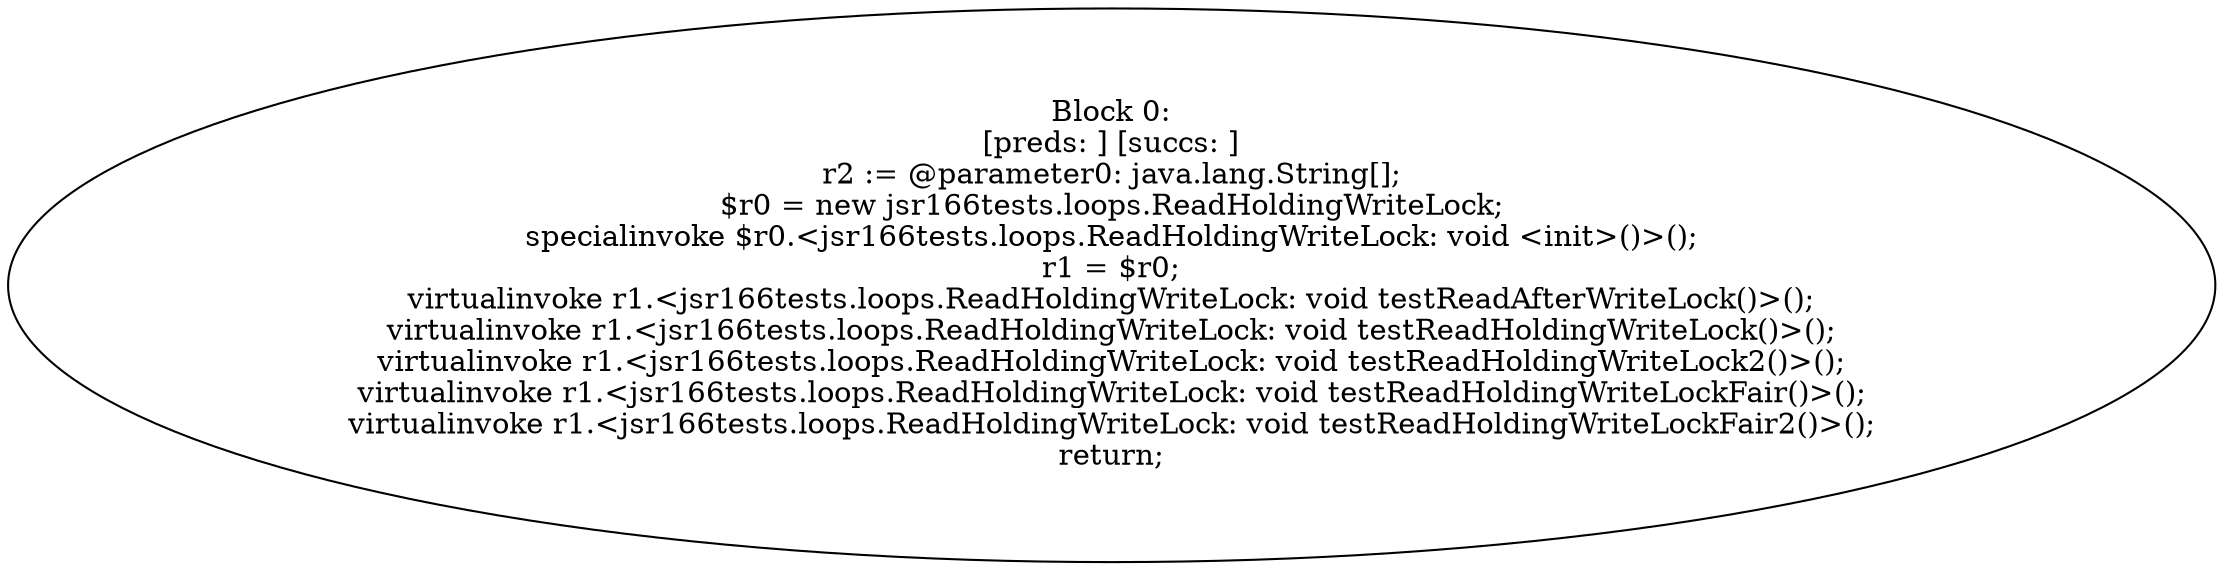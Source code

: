 digraph "unitGraph" {
    "Block 0:
[preds: ] [succs: ]
r2 := @parameter0: java.lang.String[];
$r0 = new jsr166tests.loops.ReadHoldingWriteLock;
specialinvoke $r0.<jsr166tests.loops.ReadHoldingWriteLock: void <init>()>();
r1 = $r0;
virtualinvoke r1.<jsr166tests.loops.ReadHoldingWriteLock: void testReadAfterWriteLock()>();
virtualinvoke r1.<jsr166tests.loops.ReadHoldingWriteLock: void testReadHoldingWriteLock()>();
virtualinvoke r1.<jsr166tests.loops.ReadHoldingWriteLock: void testReadHoldingWriteLock2()>();
virtualinvoke r1.<jsr166tests.loops.ReadHoldingWriteLock: void testReadHoldingWriteLockFair()>();
virtualinvoke r1.<jsr166tests.loops.ReadHoldingWriteLock: void testReadHoldingWriteLockFair2()>();
return;
"
}
